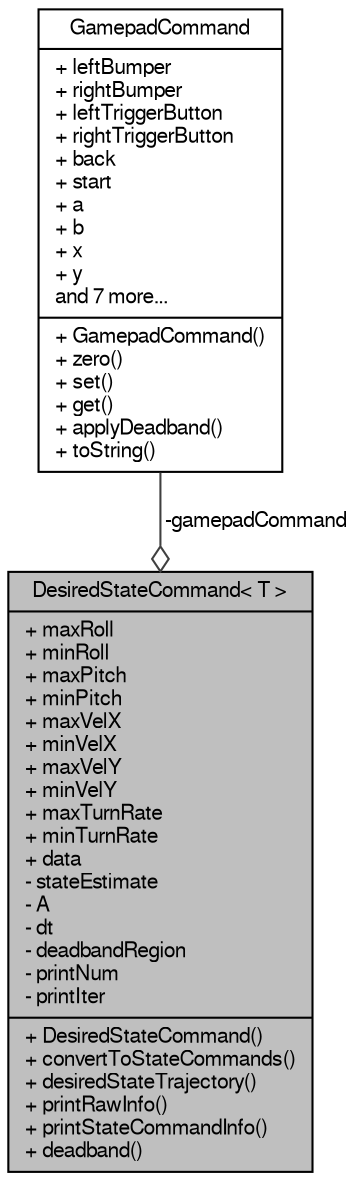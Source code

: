 digraph "DesiredStateCommand&lt; T &gt;"
{
  edge [fontname="FreeSans",fontsize="10",labelfontname="FreeSans",labelfontsize="10"];
  node [fontname="FreeSans",fontsize="10",shape=record];
  Node1 [label="{DesiredStateCommand\< T \>\n|+ maxRoll\l+ minRoll\l+ maxPitch\l+ minPitch\l+ maxVelX\l+ minVelX\l+ maxVelY\l+ minVelY\l+ maxTurnRate\l+ minTurnRate\l+ data\l- stateEstimate\l- A\l- dt\l- deadbandRegion\l- printNum\l- printIter\l|+ DesiredStateCommand()\l+ convertToStateCommands()\l+ desiredStateTrajectory()\l+ printRawInfo()\l+ printStateCommandInfo()\l+ deadband()\l}",height=0.2,width=0.4,color="black", fillcolor="grey75", style="filled", fontcolor="black"];
  Node2 -> Node1 [color="grey25",fontsize="10",style="solid",label=" -gamepadCommand" ,arrowhead="odiamond",fontname="FreeSans"];
  Node2 [label="{GamepadCommand\n|+ leftBumper\l+ rightBumper\l+ leftTriggerButton\l+ rightTriggerButton\l+ back\l+ start\l+ a\l+ b\l+ x\l+ y\land 7 more...\l|+ GamepadCommand()\l+ zero()\l+ set()\l+ get()\l+ applyDeadband()\l+ toString()\l}",height=0.2,width=0.4,color="black", fillcolor="white", style="filled",URL="$d4/d51/struct_gamepad_command.html"];
}
